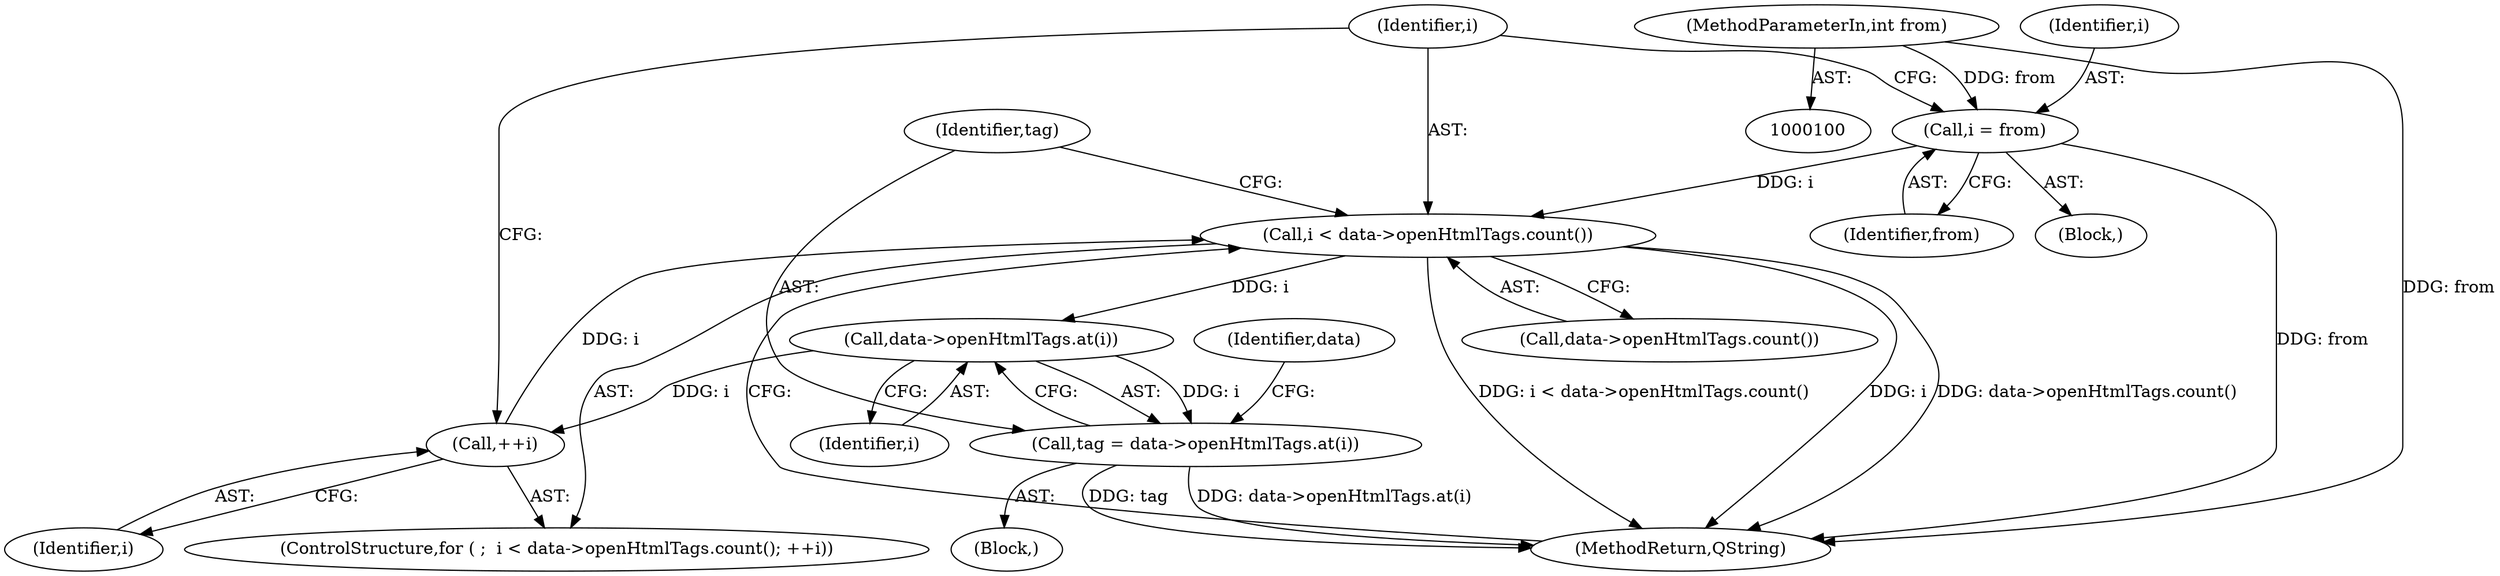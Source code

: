 digraph "1_kde_6a7f59ee1b9dbc6e5cf9e5f3b306504d02b73ef0_0@API" {
"1000111" [label="(Call,i < data->openHtmlTags.count())"];
"1000107" [label="(Call,i = from)"];
"1000102" [label="(MethodParameterIn,int from)"];
"1000114" [label="(Call,++i)"];
"1000119" [label="(Call,data->openHtmlTags.at(i))"];
"1000111" [label="(Call,i < data->openHtmlTags.count())"];
"1000117" [label="(Call,tag = data->openHtmlTags.at(i))"];
"1000111" [label="(Call,i < data->openHtmlTags.count())"];
"1000120" [label="(Identifier,i)"];
"1000116" [label="(Block,)"];
"1000119" [label="(Call,data->openHtmlTags.at(i))"];
"1000123" [label="(Identifier,data)"];
"1000112" [label="(Identifier,i)"];
"1000109" [label="(Identifier,from)"];
"1000108" [label="(Identifier,i)"];
"1000102" [label="(MethodParameterIn,int from)"];
"1000118" [label="(Identifier,tag)"];
"1000113" [label="(Call,data->openHtmlTags.count())"];
"1000110" [label="(ControlStructure,for ( ;  i < data->openHtmlTags.count(); ++i))"];
"1000114" [label="(Call,++i)"];
"1000103" [label="(Block,)"];
"1000117" [label="(Call,tag = data->openHtmlTags.at(i))"];
"1000115" [label="(Identifier,i)"];
"1000138" [label="(MethodReturn,QString)"];
"1000107" [label="(Call,i = from)"];
"1000111" -> "1000110"  [label="AST: "];
"1000111" -> "1000113"  [label="CFG: "];
"1000112" -> "1000111"  [label="AST: "];
"1000113" -> "1000111"  [label="AST: "];
"1000118" -> "1000111"  [label="CFG: "];
"1000138" -> "1000111"  [label="CFG: "];
"1000111" -> "1000138"  [label="DDG: i < data->openHtmlTags.count()"];
"1000111" -> "1000138"  [label="DDG: i"];
"1000111" -> "1000138"  [label="DDG: data->openHtmlTags.count()"];
"1000107" -> "1000111"  [label="DDG: i"];
"1000114" -> "1000111"  [label="DDG: i"];
"1000111" -> "1000119"  [label="DDG: i"];
"1000107" -> "1000103"  [label="AST: "];
"1000107" -> "1000109"  [label="CFG: "];
"1000108" -> "1000107"  [label="AST: "];
"1000109" -> "1000107"  [label="AST: "];
"1000112" -> "1000107"  [label="CFG: "];
"1000107" -> "1000138"  [label="DDG: from"];
"1000102" -> "1000107"  [label="DDG: from"];
"1000102" -> "1000100"  [label="AST: "];
"1000102" -> "1000138"  [label="DDG: from"];
"1000114" -> "1000110"  [label="AST: "];
"1000114" -> "1000115"  [label="CFG: "];
"1000115" -> "1000114"  [label="AST: "];
"1000112" -> "1000114"  [label="CFG: "];
"1000119" -> "1000114"  [label="DDG: i"];
"1000119" -> "1000117"  [label="AST: "];
"1000119" -> "1000120"  [label="CFG: "];
"1000120" -> "1000119"  [label="AST: "];
"1000117" -> "1000119"  [label="CFG: "];
"1000119" -> "1000117"  [label="DDG: i"];
"1000117" -> "1000116"  [label="AST: "];
"1000118" -> "1000117"  [label="AST: "];
"1000123" -> "1000117"  [label="CFG: "];
"1000117" -> "1000138"  [label="DDG: tag"];
"1000117" -> "1000138"  [label="DDG: data->openHtmlTags.at(i)"];
}
